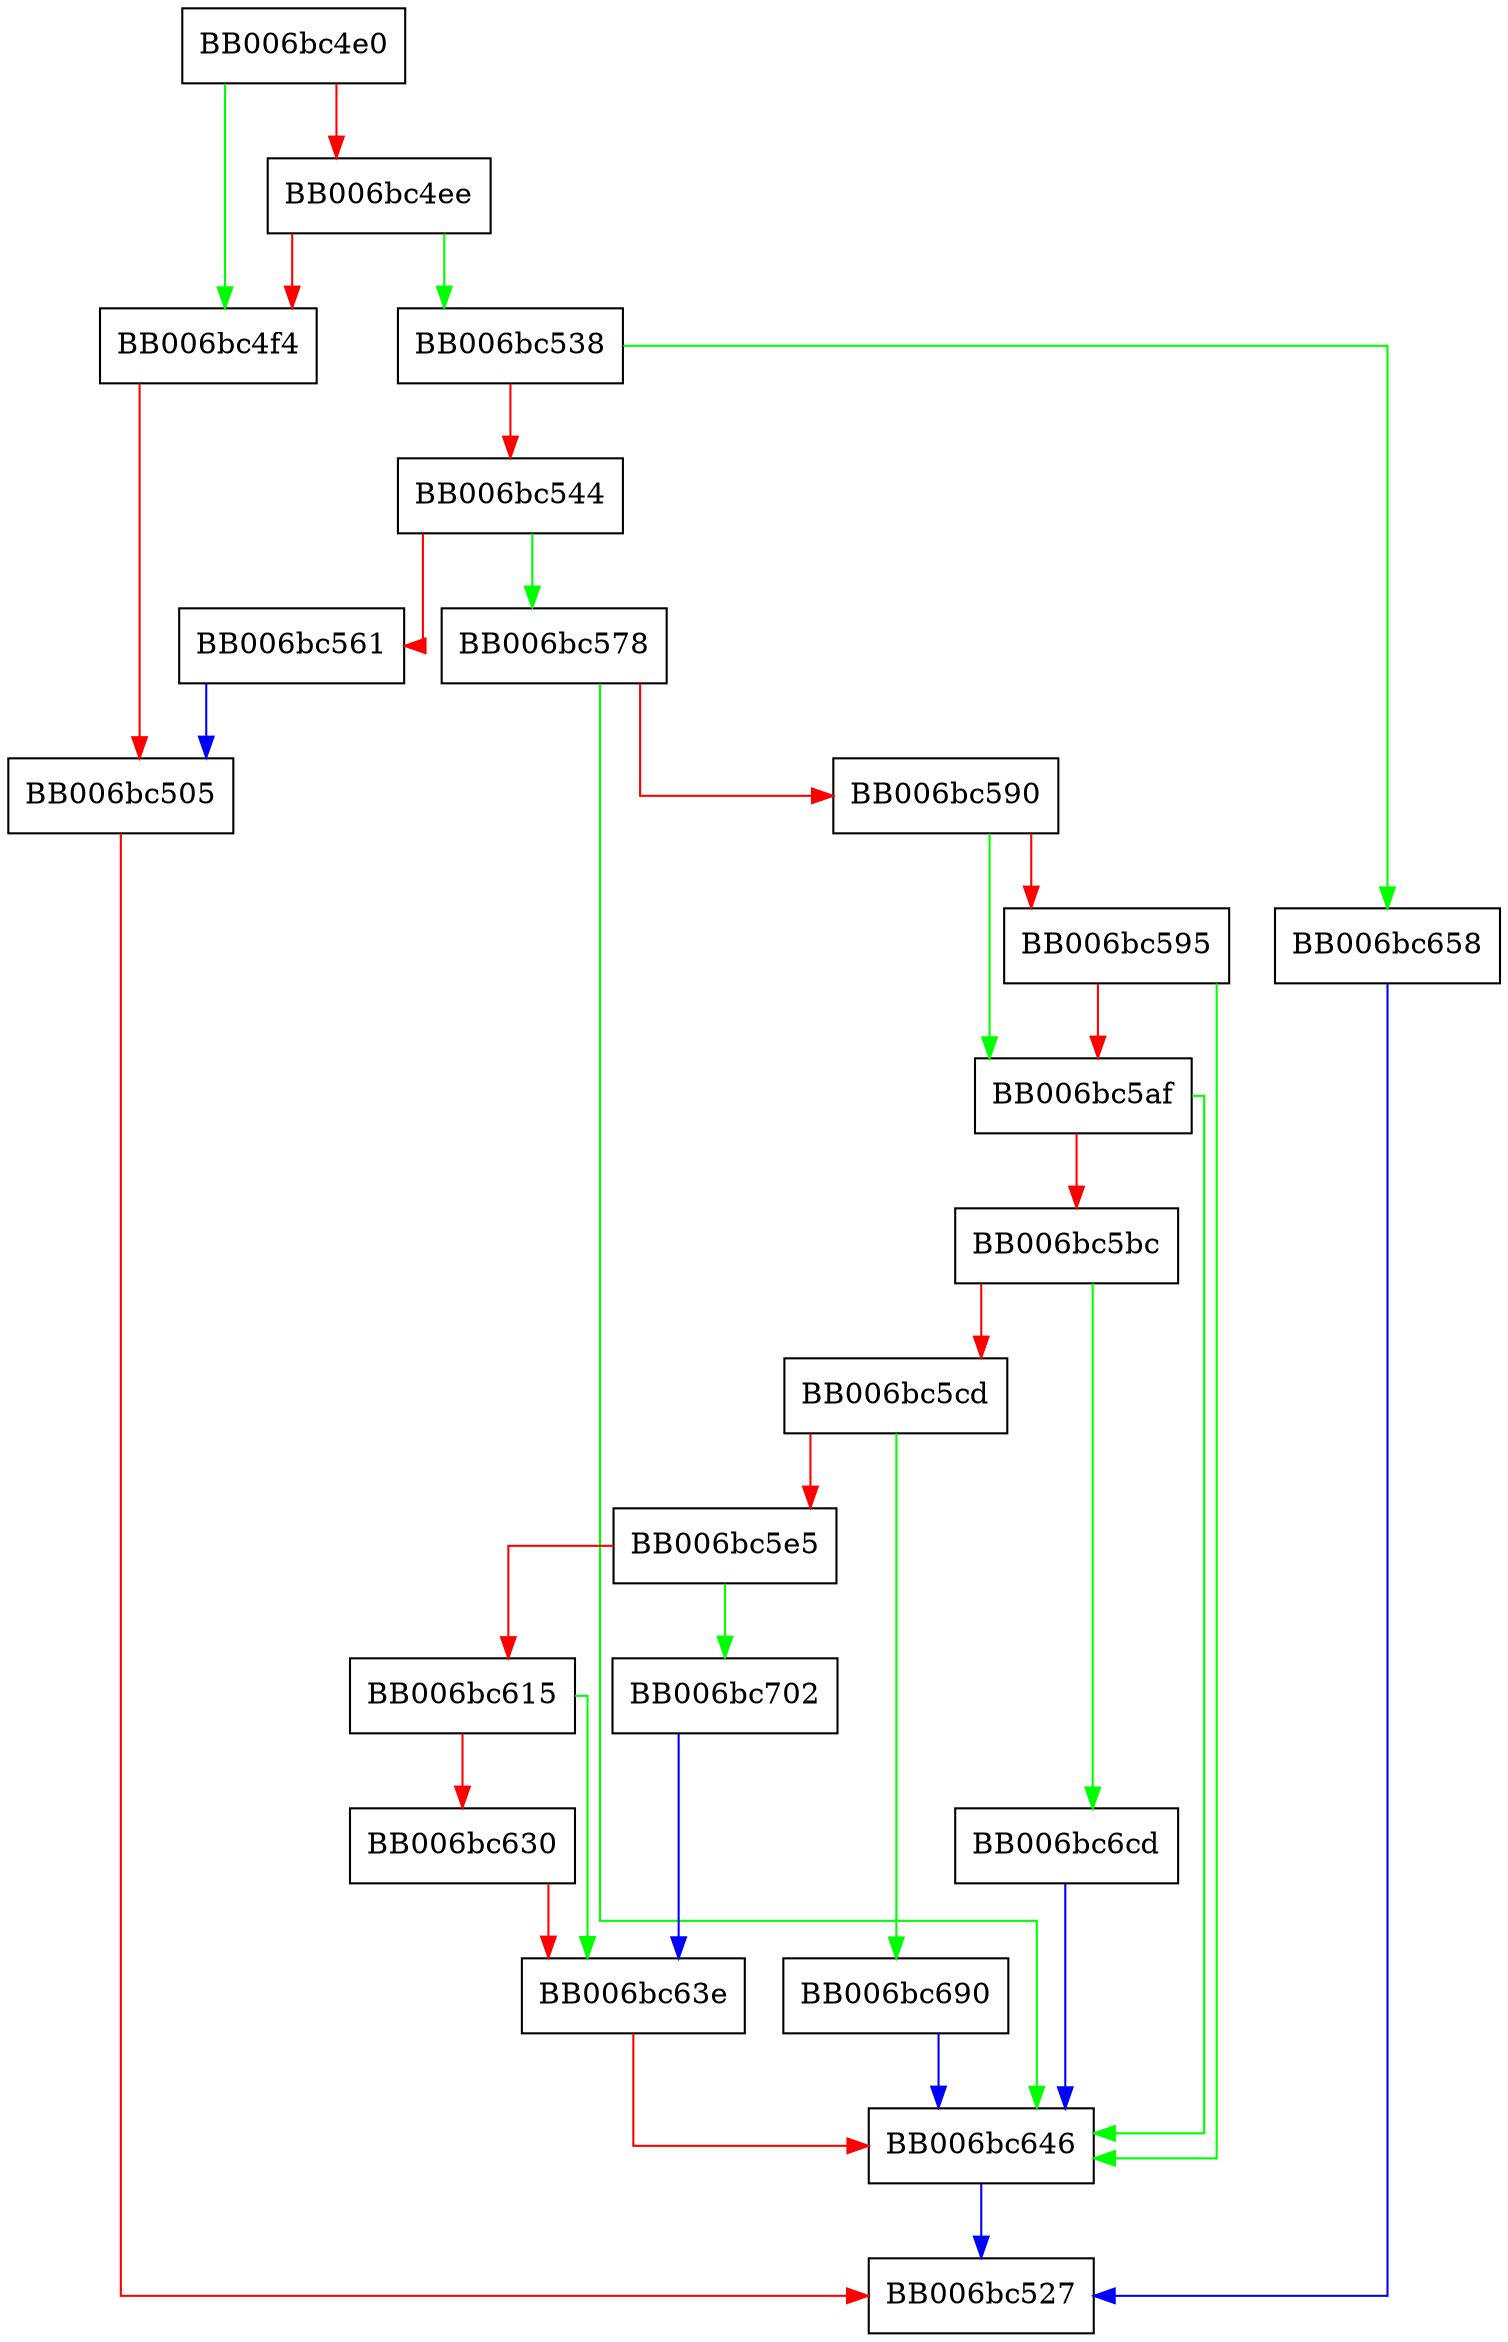 digraph dh_to_EncryptedPrivateKeyInfo_pem_encode {
  node [shape="box"];
  graph [splines=ortho];
  BB006bc4e0 -> BB006bc4f4 [color="green"];
  BB006bc4e0 -> BB006bc4ee [color="red"];
  BB006bc4ee -> BB006bc538 [color="green"];
  BB006bc4ee -> BB006bc4f4 [color="red"];
  BB006bc4f4 -> BB006bc505 [color="red"];
  BB006bc505 -> BB006bc527 [color="red"];
  BB006bc538 -> BB006bc658 [color="green"];
  BB006bc538 -> BB006bc544 [color="red"];
  BB006bc544 -> BB006bc578 [color="green"];
  BB006bc544 -> BB006bc561 [color="red"];
  BB006bc561 -> BB006bc505 [color="blue"];
  BB006bc578 -> BB006bc646 [color="green"];
  BB006bc578 -> BB006bc590 [color="red"];
  BB006bc590 -> BB006bc5af [color="green"];
  BB006bc590 -> BB006bc595 [color="red"];
  BB006bc595 -> BB006bc646 [color="green"];
  BB006bc595 -> BB006bc5af [color="red"];
  BB006bc5af -> BB006bc646 [color="green"];
  BB006bc5af -> BB006bc5bc [color="red"];
  BB006bc5bc -> BB006bc6cd [color="green"];
  BB006bc5bc -> BB006bc5cd [color="red"];
  BB006bc5cd -> BB006bc690 [color="green"];
  BB006bc5cd -> BB006bc5e5 [color="red"];
  BB006bc5e5 -> BB006bc702 [color="green"];
  BB006bc5e5 -> BB006bc615 [color="red"];
  BB006bc615 -> BB006bc63e [color="green"];
  BB006bc615 -> BB006bc630 [color="red"];
  BB006bc630 -> BB006bc63e [color="red"];
  BB006bc63e -> BB006bc646 [color="red"];
  BB006bc646 -> BB006bc527 [color="blue"];
  BB006bc658 -> BB006bc527 [color="blue"];
  BB006bc690 -> BB006bc646 [color="blue"];
  BB006bc6cd -> BB006bc646 [color="blue"];
  BB006bc702 -> BB006bc63e [color="blue"];
}